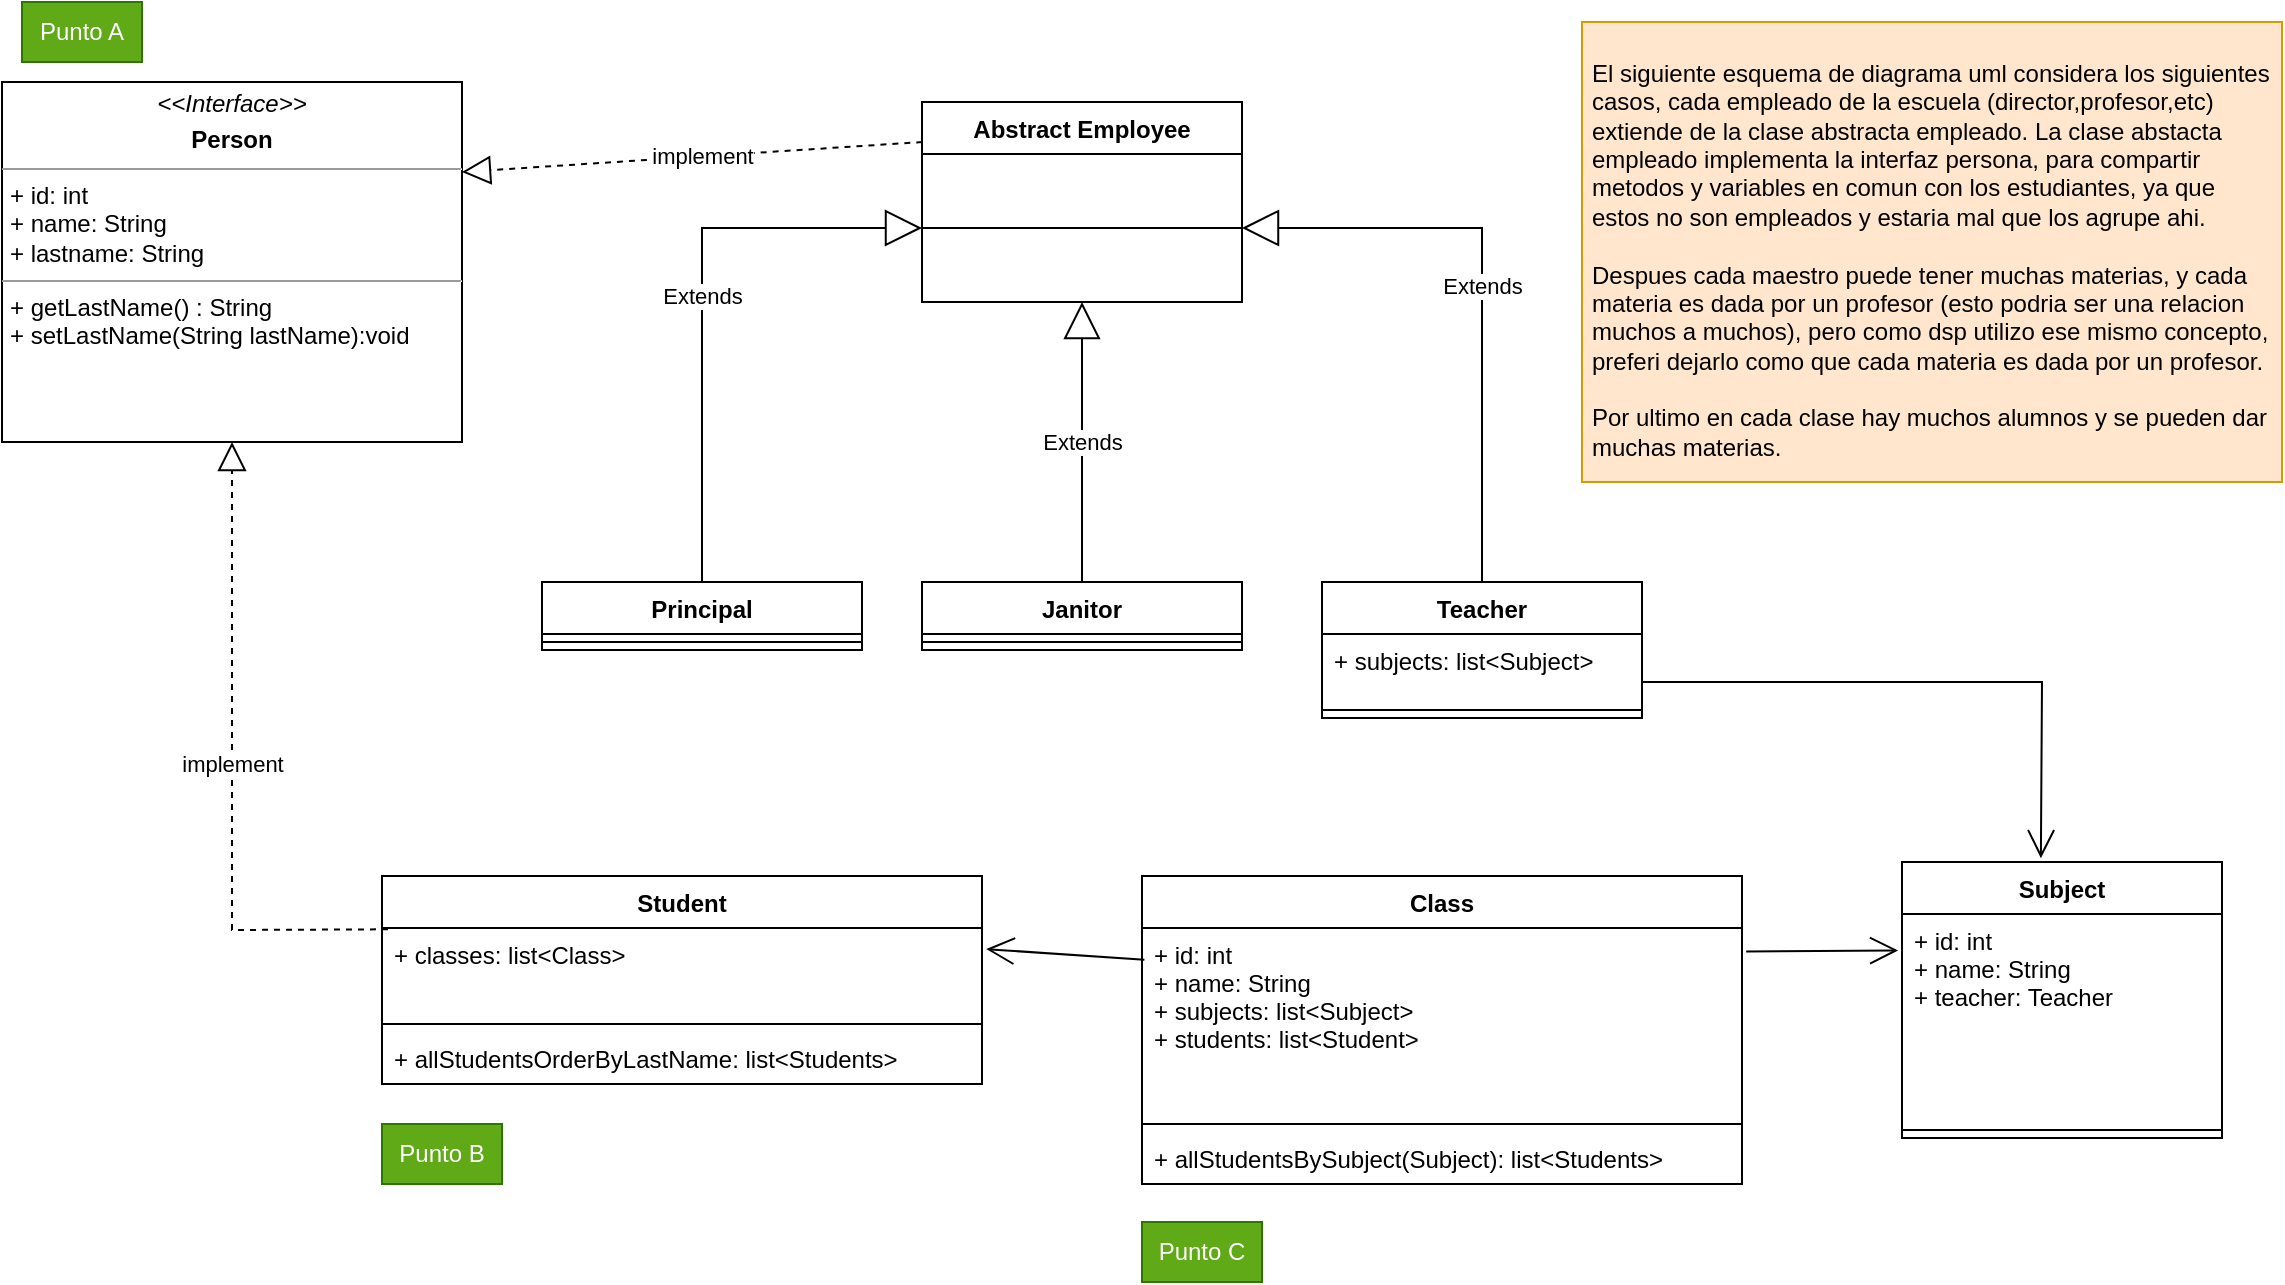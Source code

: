 <mxfile version="17.4.2" type="github">
  <diagram id="6AN_cO40GWESGTeyeJxN" name="Page-1">
    <mxGraphModel dx="1564" dy="840" grid="1" gridSize="10" guides="1" tooltips="1" connect="1" arrows="1" fold="1" page="1" pageScale="1" pageWidth="2339" pageHeight="3300" math="0" shadow="0">
      <root>
        <mxCell id="0" />
        <mxCell id="1" parent="0" />
        <mxCell id="7ud-lGu6QX58xXRVe8F9-2" value="Abstract Employee" style="swimlane;fontStyle=1;align=center;verticalAlign=top;childLayout=stackLayout;horizontal=1;startSize=26;horizontalStack=0;resizeParent=1;resizeParentMax=0;resizeLast=0;collapsible=1;marginBottom=0;" parent="1" vertex="1">
          <mxGeometry x="900" y="110" width="160" height="100" as="geometry" />
        </mxCell>
        <mxCell id="7ud-lGu6QX58xXRVe8F9-4" value="" style="line;strokeWidth=1;fillColor=none;align=left;verticalAlign=middle;spacingTop=-1;spacingLeft=3;spacingRight=3;rotatable=0;labelPosition=right;points=[];portConstraint=eastwest;" parent="7ud-lGu6QX58xXRVe8F9-2" vertex="1">
          <mxGeometry y="26" width="160" height="74" as="geometry" />
        </mxCell>
        <mxCell id="7ud-lGu6QX58xXRVe8F9-6" value="Principal" style="swimlane;fontStyle=1;align=center;verticalAlign=top;childLayout=stackLayout;horizontal=1;startSize=26;horizontalStack=0;resizeParent=1;resizeParentMax=0;resizeLast=0;collapsible=1;marginBottom=0;" parent="1" vertex="1">
          <mxGeometry x="710" y="350" width="160" height="34" as="geometry" />
        </mxCell>
        <mxCell id="7ud-lGu6QX58xXRVe8F9-8" value="" style="line;strokeWidth=1;fillColor=none;align=left;verticalAlign=middle;spacingTop=-1;spacingLeft=3;spacingRight=3;rotatable=0;labelPosition=right;points=[];portConstraint=eastwest;" parent="7ud-lGu6QX58xXRVe8F9-6" vertex="1">
          <mxGeometry y="26" width="160" height="8" as="geometry" />
        </mxCell>
        <mxCell id="7ud-lGu6QX58xXRVe8F9-10" value="Janitor" style="swimlane;fontStyle=1;align=center;verticalAlign=top;childLayout=stackLayout;horizontal=1;startSize=26;horizontalStack=0;resizeParent=1;resizeParentMax=0;resizeLast=0;collapsible=1;marginBottom=0;" parent="1" vertex="1">
          <mxGeometry x="900" y="350" width="160" height="34" as="geometry" />
        </mxCell>
        <mxCell id="7ud-lGu6QX58xXRVe8F9-12" value="" style="line;strokeWidth=1;fillColor=none;align=left;verticalAlign=middle;spacingTop=-1;spacingLeft=3;spacingRight=3;rotatable=0;labelPosition=right;points=[];portConstraint=eastwest;" parent="7ud-lGu6QX58xXRVe8F9-10" vertex="1">
          <mxGeometry y="26" width="160" height="8" as="geometry" />
        </mxCell>
        <mxCell id="7ud-lGu6QX58xXRVe8F9-14" value="Teacher" style="swimlane;fontStyle=1;align=center;verticalAlign=top;childLayout=stackLayout;horizontal=1;startSize=26;horizontalStack=0;resizeParent=1;resizeParentMax=0;resizeLast=0;collapsible=1;marginBottom=0;" parent="1" vertex="1">
          <mxGeometry x="1100" y="350" width="160" height="68" as="geometry" />
        </mxCell>
        <mxCell id="7ud-lGu6QX58xXRVe8F9-15" value="+ subjects: list&lt;Subject&gt;" style="text;strokeColor=none;fillColor=none;align=left;verticalAlign=top;spacingLeft=4;spacingRight=4;overflow=hidden;rotatable=0;points=[[0,0.5],[1,0.5]];portConstraint=eastwest;" parent="7ud-lGu6QX58xXRVe8F9-14" vertex="1">
          <mxGeometry y="26" width="160" height="34" as="geometry" />
        </mxCell>
        <mxCell id="7ud-lGu6QX58xXRVe8F9-16" value="" style="line;strokeWidth=1;fillColor=none;align=left;verticalAlign=middle;spacingTop=-1;spacingLeft=3;spacingRight=3;rotatable=0;labelPosition=right;points=[];portConstraint=eastwest;" parent="7ud-lGu6QX58xXRVe8F9-14" vertex="1">
          <mxGeometry y="60" width="160" height="8" as="geometry" />
        </mxCell>
        <mxCell id="7ud-lGu6QX58xXRVe8F9-18" value="Student" style="swimlane;fontStyle=1;align=center;verticalAlign=top;childLayout=stackLayout;horizontal=1;startSize=26;horizontalStack=0;resizeParent=1;resizeParentMax=0;resizeLast=0;collapsible=1;marginBottom=0;" parent="1" vertex="1">
          <mxGeometry x="630" y="497" width="300" height="104" as="geometry" />
        </mxCell>
        <mxCell id="7ud-lGu6QX58xXRVe8F9-19" value="+ classes: list&lt;Class&gt;" style="text;strokeColor=none;fillColor=none;align=left;verticalAlign=top;spacingLeft=4;spacingRight=4;overflow=hidden;rotatable=0;points=[[0,0.5],[1,0.5]];portConstraint=eastwest;" parent="7ud-lGu6QX58xXRVe8F9-18" vertex="1">
          <mxGeometry y="26" width="300" height="44" as="geometry" />
        </mxCell>
        <mxCell id="7ud-lGu6QX58xXRVe8F9-20" value="" style="line;strokeWidth=1;fillColor=none;align=left;verticalAlign=middle;spacingTop=-1;spacingLeft=3;spacingRight=3;rotatable=0;labelPosition=right;points=[];portConstraint=eastwest;" parent="7ud-lGu6QX58xXRVe8F9-18" vertex="1">
          <mxGeometry y="70" width="300" height="8" as="geometry" />
        </mxCell>
        <mxCell id="7ud-lGu6QX58xXRVe8F9-21" value="+ allStudentsOrderByLastName: list&lt;Students&gt;" style="text;strokeColor=none;fillColor=none;align=left;verticalAlign=top;spacingLeft=4;spacingRight=4;overflow=hidden;rotatable=0;points=[[0,0.5],[1,0.5]];portConstraint=eastwest;" parent="7ud-lGu6QX58xXRVe8F9-18" vertex="1">
          <mxGeometry y="78" width="300" height="26" as="geometry" />
        </mxCell>
        <mxCell id="7ud-lGu6QX58xXRVe8F9-22" value="Subject" style="swimlane;fontStyle=1;align=center;verticalAlign=top;childLayout=stackLayout;horizontal=1;startSize=26;horizontalStack=0;resizeParent=1;resizeParentMax=0;resizeLast=0;collapsible=1;marginBottom=0;" parent="1" vertex="1">
          <mxGeometry x="1390" y="490" width="160" height="138" as="geometry" />
        </mxCell>
        <mxCell id="7ud-lGu6QX58xXRVe8F9-23" value="+ id: int&#xa;+ name: String&#xa;+ teacher: Teacher" style="text;strokeColor=none;fillColor=none;align=left;verticalAlign=top;spacingLeft=4;spacingRight=4;overflow=hidden;rotatable=0;points=[[0,0.5],[1,0.5]];portConstraint=eastwest;" parent="7ud-lGu6QX58xXRVe8F9-22" vertex="1">
          <mxGeometry y="26" width="160" height="104" as="geometry" />
        </mxCell>
        <mxCell id="7ud-lGu6QX58xXRVe8F9-24" value="" style="line;strokeWidth=1;fillColor=none;align=left;verticalAlign=middle;spacingTop=-1;spacingLeft=3;spacingRight=3;rotatable=0;labelPosition=right;points=[];portConstraint=eastwest;" parent="7ud-lGu6QX58xXRVe8F9-22" vertex="1">
          <mxGeometry y="130" width="160" height="8" as="geometry" />
        </mxCell>
        <mxCell id="7ud-lGu6QX58xXRVe8F9-26" value="Class" style="swimlane;fontStyle=1;align=center;verticalAlign=top;childLayout=stackLayout;horizontal=1;startSize=26;horizontalStack=0;resizeParent=1;resizeParentMax=0;resizeLast=0;collapsible=1;marginBottom=0;" parent="1" vertex="1">
          <mxGeometry x="1010" y="497" width="300" height="154" as="geometry" />
        </mxCell>
        <mxCell id="7ud-lGu6QX58xXRVe8F9-27" value="+ id: int&#xa;+ name: String&#xa;+ subjects: list&lt;Subject&gt;&#xa;+ students: list&lt;Student&gt;&#xa;" style="text;strokeColor=none;fillColor=none;align=left;verticalAlign=top;spacingLeft=4;spacingRight=4;overflow=hidden;rotatable=0;points=[[0,0.5],[1,0.5]];portConstraint=eastwest;" parent="7ud-lGu6QX58xXRVe8F9-26" vertex="1">
          <mxGeometry y="26" width="300" height="94" as="geometry" />
        </mxCell>
        <mxCell id="7ud-lGu6QX58xXRVe8F9-28" value="" style="line;strokeWidth=1;fillColor=none;align=left;verticalAlign=middle;spacingTop=-1;spacingLeft=3;spacingRight=3;rotatable=0;labelPosition=right;points=[];portConstraint=eastwest;" parent="7ud-lGu6QX58xXRVe8F9-26" vertex="1">
          <mxGeometry y="120" width="300" height="8" as="geometry" />
        </mxCell>
        <mxCell id="7ud-lGu6QX58xXRVe8F9-29" value="+ allStudentsBySubject(Subject): list&lt;Students&gt;" style="text;strokeColor=none;fillColor=none;align=left;verticalAlign=top;spacingLeft=4;spacingRight=4;overflow=hidden;rotatable=0;points=[[0,0.5],[1,0.5]];portConstraint=eastwest;" parent="7ud-lGu6QX58xXRVe8F9-26" vertex="1">
          <mxGeometry y="128" width="300" height="26" as="geometry" />
        </mxCell>
        <mxCell id="7ud-lGu6QX58xXRVe8F9-30" value="Extends" style="endArrow=block;endSize=16;endFill=0;html=1;rounded=0;entryX=0;entryY=0.5;entryDx=0;entryDy=0;exitX=0.5;exitY=0;exitDx=0;exitDy=0;" parent="1" source="7ud-lGu6QX58xXRVe8F9-6" edge="1">
          <mxGeometry width="160" relative="1" as="geometry">
            <mxPoint x="750" y="210" as="sourcePoint" />
            <mxPoint x="900" y="173.0" as="targetPoint" />
            <Array as="points">
              <mxPoint x="790" y="173" />
            </Array>
          </mxGeometry>
        </mxCell>
        <mxCell id="7ud-lGu6QX58xXRVe8F9-31" value="Extends" style="endArrow=block;endSize=16;endFill=0;html=1;rounded=0;entryX=1;entryY=0.5;entryDx=0;entryDy=0;exitX=0.5;exitY=0;exitDx=0;exitDy=0;" parent="1" source="7ud-lGu6QX58xXRVe8F9-14" edge="1">
          <mxGeometry width="160" relative="1" as="geometry">
            <mxPoint x="810" y="280" as="sourcePoint" />
            <mxPoint x="1060" y="173.0" as="targetPoint" />
            <Array as="points">
              <mxPoint x="1180" y="173" />
            </Array>
          </mxGeometry>
        </mxCell>
        <mxCell id="7ud-lGu6QX58xXRVe8F9-33" value="Extends" style="endArrow=block;endSize=16;endFill=0;html=1;rounded=0;entryX=0.5;entryY=1;entryDx=0;entryDy=0;exitX=0.5;exitY=0;exitDx=0;exitDy=0;" parent="1" source="7ud-lGu6QX58xXRVe8F9-10" target="7ud-lGu6QX58xXRVe8F9-2" edge="1">
          <mxGeometry width="160" relative="1" as="geometry">
            <mxPoint x="1190" y="320" as="sourcePoint" />
            <mxPoint x="977.6" y="246.002" as="targetPoint" />
            <Array as="points" />
          </mxGeometry>
        </mxCell>
        <mxCell id="7ud-lGu6QX58xXRVe8F9-38" value="" style="endArrow=open;endFill=1;endSize=12;html=1;rounded=0;entryX=0.434;entryY=-0.014;entryDx=0;entryDy=0;entryPerimeter=0;" parent="1" target="7ud-lGu6QX58xXRVe8F9-22" edge="1">
          <mxGeometry width="160" relative="1" as="geometry">
            <mxPoint x="1260" y="400" as="sourcePoint" />
            <mxPoint x="1420" y="400" as="targetPoint" />
            <Array as="points">
              <mxPoint x="1460" y="400" />
            </Array>
          </mxGeometry>
        </mxCell>
        <mxCell id="7ud-lGu6QX58xXRVe8F9-39" value="" style="endArrow=open;endFill=1;endSize=12;html=1;rounded=0;entryX=-0.012;entryY=0.175;entryDx=0;entryDy=0;entryPerimeter=0;exitX=1.007;exitY=0.125;exitDx=0;exitDy=0;exitPerimeter=0;" parent="1" source="7ud-lGu6QX58xXRVe8F9-27" target="7ud-lGu6QX58xXRVe8F9-23" edge="1">
          <mxGeometry width="160" relative="1" as="geometry">
            <mxPoint x="1270" y="410" as="sourcePoint" />
            <mxPoint x="1379.44" y="527.704" as="targetPoint" />
            <Array as="points" />
          </mxGeometry>
        </mxCell>
        <mxCell id="7ud-lGu6QX58xXRVe8F9-40" value="" style="endArrow=open;endFill=1;endSize=12;html=1;rounded=0;entryX=1.007;entryY=0.24;entryDx=0;entryDy=0;exitX=0.004;exitY=0.169;exitDx=0;exitDy=0;exitPerimeter=0;entryPerimeter=0;" parent="1" source="7ud-lGu6QX58xXRVe8F9-27" target="7ud-lGu6QX58xXRVe8F9-19" edge="1">
          <mxGeometry width="160" relative="1" as="geometry">
            <mxPoint x="1191.12" y="567.75" as="sourcePoint" />
            <mxPoint x="1307.6" y="566.608" as="targetPoint" />
            <Array as="points" />
          </mxGeometry>
        </mxCell>
        <mxCell id="7ud-lGu6QX58xXRVe8F9-42" value="&lt;p style=&quot;margin: 0px ; margin-top: 4px ; text-align: center&quot;&gt;&lt;i&gt;&amp;lt;&amp;lt;Interface&amp;gt;&amp;gt;&lt;/i&gt;&lt;b&gt;&lt;br&gt;&lt;/b&gt;&lt;/p&gt;&lt;p style=&quot;margin: 0px ; margin-top: 4px ; text-align: center&quot;&gt;&lt;b&gt;Person&lt;/b&gt;&lt;br&gt;&lt;/p&gt;&lt;hr size=&quot;1&quot;&gt;&lt;p style=&quot;margin: 0px ; margin-left: 4px&quot;&gt;+ id: int&lt;br&gt;+ name: String&lt;br&gt;+ lastname: String&lt;/p&gt;&lt;hr size=&quot;1&quot;&gt;&lt;p style=&quot;margin: 0px ; margin-left: 4px&quot;&gt;+ getLastName() : String &lt;br&gt;+ setLastName(String lastName):void&lt;br&gt;&lt;/p&gt;" style="verticalAlign=top;align=left;overflow=fill;fontSize=12;fontFamily=Helvetica;html=1;" parent="1" vertex="1">
          <mxGeometry x="440" y="100" width="230" height="180" as="geometry" />
        </mxCell>
        <mxCell id="7ud-lGu6QX58xXRVe8F9-43" value="" style="endArrow=block;dashed=1;endFill=0;endSize=12;html=1;rounded=0;entryX=1;entryY=0.25;entryDx=0;entryDy=0;exitX=0.001;exitY=-0.081;exitDx=0;exitDy=0;exitPerimeter=0;" parent="1" target="7ud-lGu6QX58xXRVe8F9-42" edge="1">
          <mxGeometry width="160" relative="1" as="geometry">
            <mxPoint x="900.16" y="130.006" as="sourcePoint" />
            <mxPoint x="1150" y="380" as="targetPoint" />
          </mxGeometry>
        </mxCell>
        <mxCell id="7ud-lGu6QX58xXRVe8F9-46" value="implement" style="edgeLabel;html=1;align=center;verticalAlign=middle;resizable=0;points=[];" parent="7ud-lGu6QX58xXRVe8F9-43" vertex="1" connectable="0">
          <mxGeometry x="-0.145" y="5" relative="1" as="geometry">
            <mxPoint x="-12" y="-5" as="offset" />
          </mxGeometry>
        </mxCell>
        <mxCell id="7ud-lGu6QX58xXRVe8F9-45" value="implement" style="endArrow=block;dashed=1;endFill=0;endSize=12;html=1;rounded=0;entryX=0.5;entryY=1;entryDx=0;entryDy=0;exitX=0.01;exitY=0.015;exitDx=0;exitDy=0;exitPerimeter=0;" parent="1" source="7ud-lGu6QX58xXRVe8F9-19" target="7ud-lGu6QX58xXRVe8F9-42" edge="1">
          <mxGeometry width="160" relative="1" as="geometry">
            <mxPoint x="910.16" y="140.006" as="sourcePoint" />
            <mxPoint x="680" y="141" as="targetPoint" />
            <Array as="points">
              <mxPoint x="555" y="524" />
            </Array>
          </mxGeometry>
        </mxCell>
        <mxCell id="7ud-lGu6QX58xXRVe8F9-47" value="&lt;div&gt;&lt;br&gt;&lt;/div&gt;&lt;div&gt;&lt;br&gt;&lt;/div&gt;&lt;div&gt;El siguiente esquema de diagrama uml considera los siguientes casos, cada empleado de la escuela (director,profesor,etc) extiende de la clase abstracta empleado. La clase abstacta empleado implementa la interfaz persona, para compartir metodos y variables en comun con los estudiantes, ya que estos no son empleados y estaria mal que los agrupe ahi.&lt;/div&gt;&lt;div&gt;&lt;br&gt;&lt;/div&gt;&lt;div&gt;Despues cada maestro puede tener muchas materias, y cada materia es dada por un profesor (esto podria ser una relacion muchos a muchos), pero como dsp utilizo ese mismo concepto, preferi dejarlo como que cada materia es dada por un profesor.&lt;/div&gt;&lt;div&gt;&lt;br&gt;&lt;/div&gt;&lt;div&gt;Por ultimo en cada clase hay muchos alumnos y se pueden dar muchas materias.&lt;br&gt;&lt;/div&gt;" style="text;html=1;strokeColor=#d79b00;fillColor=#ffe6cc;spacing=5;spacingTop=-20;whiteSpace=wrap;overflow=hidden;rounded=0;" parent="1" vertex="1">
          <mxGeometry x="1230" y="70" width="350" height="230" as="geometry" />
        </mxCell>
        <mxCell id="7ud-lGu6QX58xXRVe8F9-48" value="Punto A" style="text;html=1;strokeColor=#2D7600;fillColor=#60a917;align=center;verticalAlign=middle;whiteSpace=wrap;rounded=0;fontColor=#ffffff;" parent="1" vertex="1">
          <mxGeometry x="450" y="60" width="60" height="30" as="geometry" />
        </mxCell>
        <mxCell id="7ud-lGu6QX58xXRVe8F9-49" value="Punto B" style="text;html=1;strokeColor=#2D7600;fillColor=#60a917;align=center;verticalAlign=middle;whiteSpace=wrap;rounded=0;fontColor=#ffffff;" parent="1" vertex="1">
          <mxGeometry x="630" y="621" width="60" height="30" as="geometry" />
        </mxCell>
        <mxCell id="7ud-lGu6QX58xXRVe8F9-50" value="Punto C" style="text;html=1;strokeColor=#2D7600;fillColor=#60a917;align=center;verticalAlign=middle;whiteSpace=wrap;rounded=0;fontColor=#ffffff;" parent="1" vertex="1">
          <mxGeometry x="1010" y="670" width="60" height="30" as="geometry" />
        </mxCell>
      </root>
    </mxGraphModel>
  </diagram>
</mxfile>
